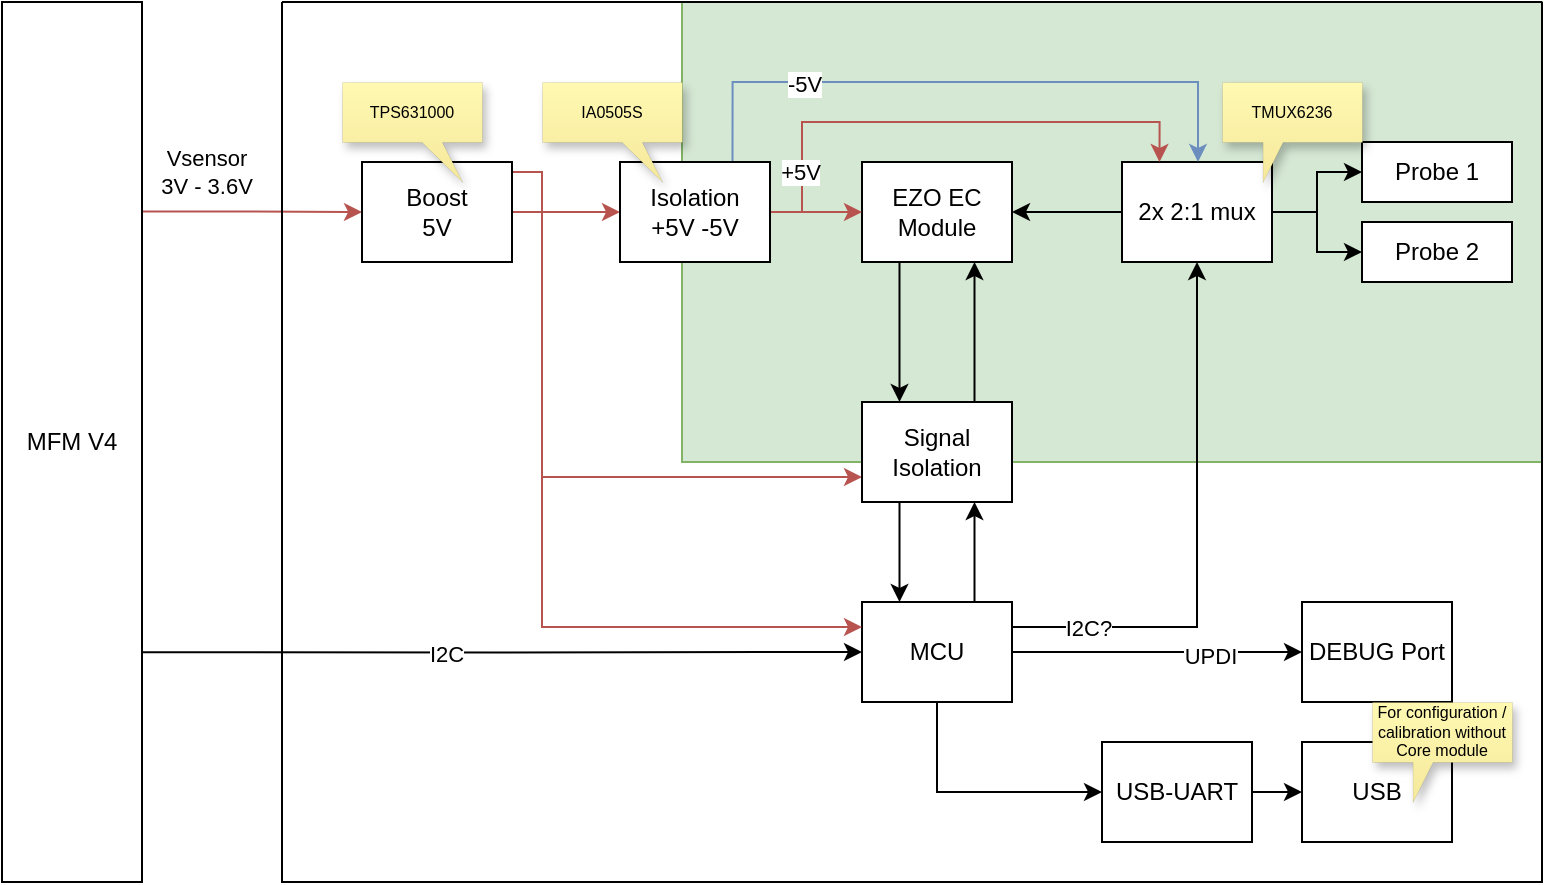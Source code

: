 <mxfile version="24.4.9" type="github" pages="2">
  <diagram name="Hardware" id="1jqMc8SVdaduA_VYMaS6">
    <mxGraphModel dx="2954" dy="1180" grid="1" gridSize="10" guides="1" tooltips="1" connect="1" arrows="1" fold="1" page="1" pageScale="1" pageWidth="827" pageHeight="1169" math="0" shadow="0">
      <root>
        <mxCell id="0" />
        <mxCell id="1" parent="0" />
        <mxCell id="no-w3kHmlKPdVMOaWSqH-8" value="" style="rounded=0;whiteSpace=wrap;html=1;fillColor=#d5e8d4;strokeColor=#82b366;" vertex="1" parent="1">
          <mxGeometry x="370" y="40" width="430" height="230" as="geometry" />
        </mxCell>
        <mxCell id="zH7CD539yPKMTo7ZfEln-61" style="edgeStyle=orthogonalEdgeStyle;rounded=0;orthogonalLoop=1;jettySize=auto;html=1;exitX=1.001;exitY=0.739;exitDx=0;exitDy=0;exitPerimeter=0;" parent="1" source="zH7CD539yPKMTo7ZfEln-1" target="zH7CD539yPKMTo7ZfEln-12" edge="1">
          <mxGeometry relative="1" as="geometry" />
        </mxCell>
        <mxCell id="zH7CD539yPKMTo7ZfEln-62" value="I2C" style="edgeLabel;html=1;align=center;verticalAlign=middle;resizable=0;points=[];" parent="zH7CD539yPKMTo7ZfEln-61" vertex="1" connectable="0">
          <mxGeometry x="-0.199" relative="1" as="geometry">
            <mxPoint x="8" y="1" as="offset" />
          </mxGeometry>
        </mxCell>
        <mxCell id="zH7CD539yPKMTo7ZfEln-63" value="" style="edgeStyle=orthogonalEdgeStyle;rounded=0;orthogonalLoop=1;jettySize=auto;html=1;exitX=0.998;exitY=0.238;exitDx=0;exitDy=0;entryX=0;entryY=0.5;entryDx=0;entryDy=0;exitPerimeter=0;fillColor=#f8cecc;strokeColor=#b85450;" parent="1" source="zH7CD539yPKMTo7ZfEln-1" target="no-w3kHmlKPdVMOaWSqH-1" edge="1">
          <mxGeometry relative="1" as="geometry" />
        </mxCell>
        <mxCell id="zH7CD539yPKMTo7ZfEln-64" value="Vsensor&lt;div&gt;3V - 3.6V&lt;/div&gt;" style="edgeLabel;html=1;align=center;verticalAlign=middle;resizable=0;points=[];" parent="zH7CD539yPKMTo7ZfEln-63" vertex="1" connectable="0">
          <mxGeometry x="-0.146" relative="1" as="geometry">
            <mxPoint x="-15" y="-20" as="offset" />
          </mxGeometry>
        </mxCell>
        <mxCell id="zH7CD539yPKMTo7ZfEln-1" value="MFM V4" style="rounded=0;whiteSpace=wrap;html=1;" parent="1" vertex="1">
          <mxGeometry x="30" y="40" width="70" height="440" as="geometry" />
        </mxCell>
        <mxCell id="zH7CD539yPKMTo7ZfEln-3" value="" style="swimlane;startSize=0;" parent="1" vertex="1">
          <mxGeometry x="170" y="40" width="630" height="440" as="geometry" />
        </mxCell>
        <mxCell id="zH7CD539yPKMTo7ZfEln-5" value="Probe 2" style="rounded=0;whiteSpace=wrap;html=1;glass=0;shadow=0;" parent="zH7CD539yPKMTo7ZfEln-3" vertex="1">
          <mxGeometry x="540" y="110" width="75" height="30" as="geometry" />
        </mxCell>
        <mxCell id="zH7CD539yPKMTo7ZfEln-8" style="edgeStyle=orthogonalEdgeStyle;rounded=0;orthogonalLoop=1;jettySize=auto;html=1;" parent="zH7CD539yPKMTo7ZfEln-3" source="zH7CD539yPKMTo7ZfEln-6" target="no-w3kHmlKPdVMOaWSqH-5" edge="1">
          <mxGeometry relative="1" as="geometry">
            <mxPoint x="510" y="65" as="targetPoint" />
          </mxGeometry>
        </mxCell>
        <mxCell id="zH7CD539yPKMTo7ZfEln-9" style="edgeStyle=orthogonalEdgeStyle;rounded=0;orthogonalLoop=1;jettySize=auto;html=1;exitX=1;exitY=0.5;exitDx=0;exitDy=0;" parent="zH7CD539yPKMTo7ZfEln-3" source="zH7CD539yPKMTo7ZfEln-6" target="zH7CD539yPKMTo7ZfEln-5" edge="1">
          <mxGeometry relative="1" as="geometry" />
        </mxCell>
        <mxCell id="zH7CD539yPKMTo7ZfEln-10" style="edgeStyle=orthogonalEdgeStyle;rounded=0;orthogonalLoop=1;jettySize=auto;html=1;" parent="zH7CD539yPKMTo7ZfEln-3" source="zH7CD539yPKMTo7ZfEln-6" target="zH7CD539yPKMTo7ZfEln-7" edge="1">
          <mxGeometry relative="1" as="geometry" />
        </mxCell>
        <mxCell id="zH7CD539yPKMTo7ZfEln-6" value="2x 2:1 mux" style="rounded=0;whiteSpace=wrap;html=1;glass=0;shadow=0;" parent="zH7CD539yPKMTo7ZfEln-3" vertex="1">
          <mxGeometry x="420" y="80" width="75" height="50" as="geometry" />
        </mxCell>
        <mxCell id="zH7CD539yPKMTo7ZfEln-7" value="EZO EC Module" style="rounded=0;whiteSpace=wrap;html=1;glass=0;shadow=0;" parent="zH7CD539yPKMTo7ZfEln-3" vertex="1">
          <mxGeometry x="290" y="80" width="75" height="50" as="geometry" />
        </mxCell>
        <mxCell id="zH7CD539yPKMTo7ZfEln-13" style="edgeStyle=orthogonalEdgeStyle;rounded=0;orthogonalLoop=1;jettySize=auto;html=1;exitX=1;exitY=0.25;exitDx=0;exitDy=0;" parent="zH7CD539yPKMTo7ZfEln-3" source="zH7CD539yPKMTo7ZfEln-12" target="zH7CD539yPKMTo7ZfEln-6" edge="1">
          <mxGeometry relative="1" as="geometry" />
        </mxCell>
        <mxCell id="zH7CD539yPKMTo7ZfEln-14" value="I2C?" style="edgeLabel;html=1;align=center;verticalAlign=middle;resizable=0;points=[];" parent="zH7CD539yPKMTo7ZfEln-13" vertex="1" connectable="0">
          <mxGeometry x="-0.728" relative="1" as="geometry">
            <mxPoint as="offset" />
          </mxGeometry>
        </mxCell>
        <mxCell id="zH7CD539yPKMTo7ZfEln-20" style="edgeStyle=orthogonalEdgeStyle;rounded=0;orthogonalLoop=1;jettySize=auto;html=1;exitX=1;exitY=0.5;exitDx=0;exitDy=0;" parent="zH7CD539yPKMTo7ZfEln-3" source="zH7CD539yPKMTo7ZfEln-12" target="zH7CD539yPKMTo7ZfEln-19" edge="1">
          <mxGeometry relative="1" as="geometry" />
        </mxCell>
        <mxCell id="zH7CD539yPKMTo7ZfEln-21" value="UPDI" style="edgeLabel;html=1;align=center;verticalAlign=middle;resizable=0;points=[];" parent="zH7CD539yPKMTo7ZfEln-20" vertex="1" connectable="0">
          <mxGeometry x="0.356" y="-2" relative="1" as="geometry">
            <mxPoint as="offset" />
          </mxGeometry>
        </mxCell>
        <mxCell id="zH7CD539yPKMTo7ZfEln-57" style="edgeStyle=orthogonalEdgeStyle;rounded=0;orthogonalLoop=1;jettySize=auto;html=1;entryX=0;entryY=0.5;entryDx=0;entryDy=0;exitX=0.5;exitY=1;exitDx=0;exitDy=0;" parent="zH7CD539yPKMTo7ZfEln-3" source="zH7CD539yPKMTo7ZfEln-12" target="zH7CD539yPKMTo7ZfEln-55" edge="1">
          <mxGeometry relative="1" as="geometry" />
        </mxCell>
        <mxCell id="no-w3kHmlKPdVMOaWSqH-9" style="edgeStyle=orthogonalEdgeStyle;rounded=0;orthogonalLoop=1;jettySize=auto;html=1;exitX=0.75;exitY=0;exitDx=0;exitDy=0;entryX=0.75;entryY=1;entryDx=0;entryDy=0;" edge="1" parent="zH7CD539yPKMTo7ZfEln-3" source="zH7CD539yPKMTo7ZfEln-12" target="no-w3kHmlKPdVMOaWSqH-6">
          <mxGeometry relative="1" as="geometry" />
        </mxCell>
        <mxCell id="zH7CD539yPKMTo7ZfEln-12" value="MCU" style="rounded=0;whiteSpace=wrap;html=1;glass=0;shadow=0;" parent="zH7CD539yPKMTo7ZfEln-3" vertex="1">
          <mxGeometry x="290" y="300" width="75" height="50" as="geometry" />
        </mxCell>
        <mxCell id="zH7CD539yPKMTo7ZfEln-19" value="DEBUG Port" style="rounded=0;whiteSpace=wrap;html=1;glass=0;shadow=0;" parent="zH7CD539yPKMTo7ZfEln-3" vertex="1">
          <mxGeometry x="510" y="300" width="75" height="50" as="geometry" />
        </mxCell>
        <mxCell id="zH7CD539yPKMTo7ZfEln-54" value="USB" style="rounded=0;whiteSpace=wrap;html=1;glass=0;shadow=0;" parent="zH7CD539yPKMTo7ZfEln-3" vertex="1">
          <mxGeometry x="510" y="370" width="75" height="50" as="geometry" />
        </mxCell>
        <mxCell id="zH7CD539yPKMTo7ZfEln-56" style="edgeStyle=orthogonalEdgeStyle;rounded=0;orthogonalLoop=1;jettySize=auto;html=1;" parent="zH7CD539yPKMTo7ZfEln-3" source="zH7CD539yPKMTo7ZfEln-55" target="zH7CD539yPKMTo7ZfEln-54" edge="1">
          <mxGeometry relative="1" as="geometry" />
        </mxCell>
        <mxCell id="zH7CD539yPKMTo7ZfEln-55" value="USB-UART" style="rounded=0;whiteSpace=wrap;html=1;glass=0;shadow=0;" parent="zH7CD539yPKMTo7ZfEln-3" vertex="1">
          <mxGeometry x="410" y="370" width="75" height="50" as="geometry" />
        </mxCell>
        <mxCell id="no-w3kHmlKPdVMOaWSqH-3" style="edgeStyle=orthogonalEdgeStyle;rounded=0;orthogonalLoop=1;jettySize=auto;html=1;fillColor=#f8cecc;strokeColor=#b85450;" edge="1" parent="zH7CD539yPKMTo7ZfEln-3" source="no-w3kHmlKPdVMOaWSqH-1" target="no-w3kHmlKPdVMOaWSqH-2">
          <mxGeometry relative="1" as="geometry" />
        </mxCell>
        <mxCell id="no-w3kHmlKPdVMOaWSqH-4" style="edgeStyle=orthogonalEdgeStyle;rounded=0;orthogonalLoop=1;jettySize=auto;html=1;entryX=0;entryY=0.25;entryDx=0;entryDy=0;fillColor=#f8cecc;strokeColor=#b85450;" edge="1" parent="zH7CD539yPKMTo7ZfEln-3" source="no-w3kHmlKPdVMOaWSqH-1" target="zH7CD539yPKMTo7ZfEln-12">
          <mxGeometry relative="1" as="geometry">
            <Array as="points">
              <mxPoint x="130" y="85" />
              <mxPoint x="130" y="313" />
            </Array>
          </mxGeometry>
        </mxCell>
        <mxCell id="no-w3kHmlKPdVMOaWSqH-13" style="edgeStyle=orthogonalEdgeStyle;rounded=0;orthogonalLoop=1;jettySize=auto;html=1;entryX=0;entryY=0.75;entryDx=0;entryDy=0;fillColor=#f8cecc;strokeColor=#b85450;" edge="1" parent="zH7CD539yPKMTo7ZfEln-3" source="no-w3kHmlKPdVMOaWSqH-1" target="no-w3kHmlKPdVMOaWSqH-6">
          <mxGeometry relative="1" as="geometry">
            <Array as="points">
              <mxPoint x="130" y="85" />
              <mxPoint x="130" y="238" />
            </Array>
          </mxGeometry>
        </mxCell>
        <mxCell id="no-w3kHmlKPdVMOaWSqH-1" value="Boost&lt;div&gt;5V&lt;/div&gt;" style="rounded=0;whiteSpace=wrap;html=1;glass=0;shadow=0;" vertex="1" parent="zH7CD539yPKMTo7ZfEln-3">
          <mxGeometry x="40" y="80" width="75" height="50" as="geometry" />
        </mxCell>
        <mxCell id="no-w3kHmlKPdVMOaWSqH-14" style="edgeStyle=orthogonalEdgeStyle;rounded=0;orthogonalLoop=1;jettySize=auto;html=1;fillColor=#f8cecc;strokeColor=#b85450;" edge="1" parent="zH7CD539yPKMTo7ZfEln-3" source="no-w3kHmlKPdVMOaWSqH-2" target="zH7CD539yPKMTo7ZfEln-7">
          <mxGeometry relative="1" as="geometry" />
        </mxCell>
        <mxCell id="no-w3kHmlKPdVMOaWSqH-15" style="edgeStyle=orthogonalEdgeStyle;rounded=0;orthogonalLoop=1;jettySize=auto;html=1;exitX=1;exitY=0.5;exitDx=0;exitDy=0;entryX=0.25;entryY=0;entryDx=0;entryDy=0;fillColor=#f8cecc;strokeColor=#b85450;" edge="1" parent="zH7CD539yPKMTo7ZfEln-3" source="no-w3kHmlKPdVMOaWSqH-2" target="zH7CD539yPKMTo7ZfEln-6">
          <mxGeometry relative="1" as="geometry">
            <Array as="points">
              <mxPoint x="260" y="105" />
              <mxPoint x="260" y="60" />
              <mxPoint x="439" y="60" />
            </Array>
          </mxGeometry>
        </mxCell>
        <mxCell id="no-w3kHmlKPdVMOaWSqH-18" value="+5V" style="edgeLabel;html=1;align=center;verticalAlign=middle;resizable=0;points=[];" vertex="1" connectable="0" parent="no-w3kHmlKPdVMOaWSqH-15">
          <mxGeometry x="-0.731" y="1" relative="1" as="geometry">
            <mxPoint y="-1" as="offset" />
          </mxGeometry>
        </mxCell>
        <mxCell id="no-w3kHmlKPdVMOaWSqH-16" style="edgeStyle=orthogonalEdgeStyle;rounded=0;orthogonalLoop=1;jettySize=auto;html=1;entryX=0.5;entryY=0;entryDx=0;entryDy=0;exitX=0.75;exitY=0;exitDx=0;exitDy=0;fillColor=#dae8fc;strokeColor=#6c8ebf;" edge="1" parent="zH7CD539yPKMTo7ZfEln-3" source="no-w3kHmlKPdVMOaWSqH-2" target="zH7CD539yPKMTo7ZfEln-6">
          <mxGeometry relative="1" as="geometry">
            <Array as="points">
              <mxPoint x="225" y="40" />
              <mxPoint x="458" y="40" />
              <mxPoint x="458" y="80" />
            </Array>
          </mxGeometry>
        </mxCell>
        <mxCell id="no-w3kHmlKPdVMOaWSqH-17" value="-5V" style="edgeLabel;html=1;align=center;verticalAlign=middle;resizable=0;points=[];" vertex="1" connectable="0" parent="no-w3kHmlKPdVMOaWSqH-16">
          <mxGeometry x="-0.893" y="1" relative="1" as="geometry">
            <mxPoint x="36" y="-22" as="offset" />
          </mxGeometry>
        </mxCell>
        <mxCell id="no-w3kHmlKPdVMOaWSqH-2" value="&lt;div&gt;&lt;span style=&quot;background-color: initial;&quot;&gt;Isolation&lt;/span&gt;&lt;br&gt;&lt;/div&gt;&lt;div&gt;+5V -5V&lt;/div&gt;" style="rounded=0;whiteSpace=wrap;html=1;glass=0;shadow=0;" vertex="1" parent="zH7CD539yPKMTo7ZfEln-3">
          <mxGeometry x="169" y="80" width="75" height="50" as="geometry" />
        </mxCell>
        <mxCell id="no-w3kHmlKPdVMOaWSqH-5" value="Probe 1" style="rounded=0;whiteSpace=wrap;html=1;glass=0;shadow=0;" vertex="1" parent="zH7CD539yPKMTo7ZfEln-3">
          <mxGeometry x="540" y="70" width="75" height="30" as="geometry" />
        </mxCell>
        <mxCell id="no-w3kHmlKPdVMOaWSqH-10" style="edgeStyle=orthogonalEdgeStyle;rounded=0;orthogonalLoop=1;jettySize=auto;html=1;exitX=0.25;exitY=1;exitDx=0;exitDy=0;entryX=0.25;entryY=0;entryDx=0;entryDy=0;" edge="1" parent="zH7CD539yPKMTo7ZfEln-3" source="no-w3kHmlKPdVMOaWSqH-6" target="zH7CD539yPKMTo7ZfEln-12">
          <mxGeometry relative="1" as="geometry" />
        </mxCell>
        <mxCell id="no-w3kHmlKPdVMOaWSqH-12" style="edgeStyle=orthogonalEdgeStyle;rounded=0;orthogonalLoop=1;jettySize=auto;html=1;exitX=0.75;exitY=0;exitDx=0;exitDy=0;entryX=0.75;entryY=1;entryDx=0;entryDy=0;" edge="1" parent="zH7CD539yPKMTo7ZfEln-3" source="no-w3kHmlKPdVMOaWSqH-6" target="zH7CD539yPKMTo7ZfEln-7">
          <mxGeometry relative="1" as="geometry" />
        </mxCell>
        <mxCell id="no-w3kHmlKPdVMOaWSqH-6" value="&lt;div&gt;Signal Isolation&lt;/div&gt;" style="rounded=0;whiteSpace=wrap;html=1;glass=0;shadow=0;" vertex="1" parent="zH7CD539yPKMTo7ZfEln-3">
          <mxGeometry x="290" y="200" width="75" height="50" as="geometry" />
        </mxCell>
        <mxCell id="no-w3kHmlKPdVMOaWSqH-11" style="edgeStyle=orthogonalEdgeStyle;rounded=0;orthogonalLoop=1;jettySize=auto;html=1;exitX=0.25;exitY=1;exitDx=0;exitDy=0;entryX=0.25;entryY=0;entryDx=0;entryDy=0;" edge="1" parent="zH7CD539yPKMTo7ZfEln-3" source="zH7CD539yPKMTo7ZfEln-7" target="no-w3kHmlKPdVMOaWSqH-6">
          <mxGeometry relative="1" as="geometry" />
        </mxCell>
        <mxCell id="zH7CD539yPKMTo7ZfEln-58" value="For configuration / calibration without Core module" style="shape=callout;whiteSpace=wrap;html=1;perimeter=calloutPerimeter;shadow=1;fillStyle=solid;pointerEvents=1;align=center;verticalAlign=middle;fontFamily=Helvetica;fontSize=8;fontColor=#000000;fillColor=#FFF9B2;gradientColor=#F5E89B;gradientDirection=south;strokeWidth=0;base=10;position2=0.29;size=20;position=0.29;" parent="zH7CD539yPKMTo7ZfEln-3" vertex="1">
          <mxGeometry x="545" y="350" width="70" height="50" as="geometry" />
        </mxCell>
        <mxCell id="no-w3kHmlKPdVMOaWSqH-19" value="TMUX6236" style="shape=callout;whiteSpace=wrap;html=1;perimeter=calloutPerimeter;shadow=1;fillStyle=solid;pointerEvents=1;align=center;verticalAlign=middle;fontFamily=Helvetica;fontSize=8;fontColor=#000000;fillColor=#FFF9B2;gradientColor=#F5E89B;gradientDirection=south;strokeWidth=0;base=10;position2=0.29;size=20;position=0.29;" vertex="1" parent="zH7CD539yPKMTo7ZfEln-3">
          <mxGeometry x="470" y="40" width="70" height="50" as="geometry" />
        </mxCell>
        <mxCell id="no-w3kHmlKPdVMOaWSqH-20" value="IA0505S" style="shape=callout;whiteSpace=wrap;html=1;perimeter=calloutPerimeter;shadow=1;fillStyle=solid;pointerEvents=1;align=center;verticalAlign=middle;fontFamily=Helvetica;fontSize=8;fontColor=#000000;fillColor=#FFF9B2;gradientColor=#F5E89B;gradientDirection=south;strokeWidth=0;base=10;position2=0.86;size=20;position=0.57;" vertex="1" parent="zH7CD539yPKMTo7ZfEln-3">
          <mxGeometry x="130" y="40" width="70" height="50" as="geometry" />
        </mxCell>
        <mxCell id="no-w3kHmlKPdVMOaWSqH-21" value="TPS631000" style="shape=callout;whiteSpace=wrap;html=1;perimeter=calloutPerimeter;shadow=1;fillStyle=solid;pointerEvents=1;align=center;verticalAlign=middle;fontFamily=Helvetica;fontSize=8;fontColor=#000000;fillColor=#FFF9B2;gradientColor=#F5E89B;gradientDirection=south;strokeWidth=0;base=10;position2=0.86;size=20;position=0.57;" vertex="1" parent="zH7CD539yPKMTo7ZfEln-3">
          <mxGeometry x="30" y="40" width="70" height="50" as="geometry" />
        </mxCell>
      </root>
    </mxGraphModel>
  </diagram>
  <diagram id="pHjJerPrwE4YGmkiOosl" name="Software">
    <mxGraphModel dx="989" dy="542" grid="1" gridSize="10" guides="1" tooltips="1" connect="1" arrows="1" fold="1" page="1" pageScale="1" pageWidth="827" pageHeight="1169" math="0" shadow="0">
      <root>
        <mxCell id="0" />
        <mxCell id="1" parent="0" />
        <mxCell id="RICit7SoAw3jnX4Z04Tt-1" value="" style="rounded=0;whiteSpace=wrap;html=1;" vertex="1" parent="1">
          <mxGeometry x="280" y="80" width="120" height="60" as="geometry" />
        </mxCell>
        <mxCell id="RICit7SoAw3jnX4Z04Tt-2" value="" style="rounded=0;whiteSpace=wrap;html=1;" vertex="1" parent="1">
          <mxGeometry x="280" y="150" width="120" height="60" as="geometry" />
        </mxCell>
        <mxCell id="RICit7SoAw3jnX4Z04Tt-3" value="" style="rounded=0;whiteSpace=wrap;html=1;" vertex="1" parent="1">
          <mxGeometry x="410" y="150" width="120" height="60" as="geometry" />
        </mxCell>
        <mxCell id="RICit7SoAw3jnX4Z04Tt-4" value="" style="rounded=0;whiteSpace=wrap;html=1;" vertex="1" parent="1">
          <mxGeometry x="410" y="80" width="120" height="60" as="geometry" />
        </mxCell>
      </root>
    </mxGraphModel>
  </diagram>
</mxfile>
